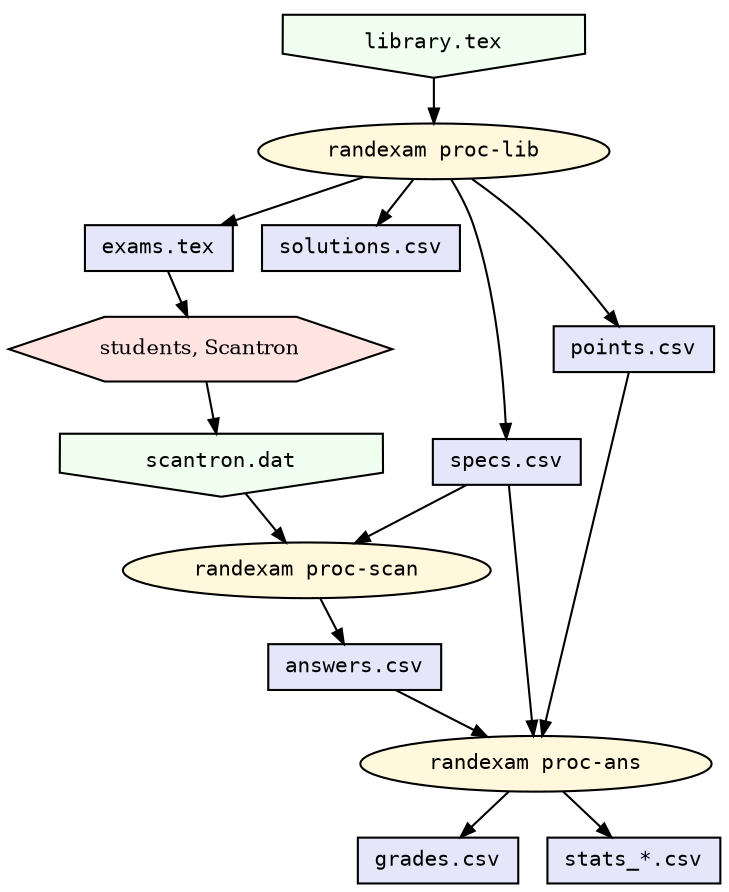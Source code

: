 digraph partmc_modules {
    rankdir = TB;
    node [fontsize = 10, height = 0.3, width = 0.5];
    graph [nodesep = 0.2, ranksep = 0.3];
    edge [arrowsize = 0.7];

    library [label="library.tex", fontname=Courier, shape=invhouse, style=filled, fillcolor=honeydew1];
    scantron [label="scantron.dat", fontname=Courier, shape=invhouse, style=filled, fillcolor=honeydew1];

    students [label="students, Scantron", shape=hexagon, style=filled, fillcolor=mistyrose1];

    exams [label="exams.tex", fontname=Courier, shape=box, style=filled, fillcolor=lavender];
    solutions [label="solutions.csv", fontname=Courier, shape=box, style=filled, fillcolor=lavender];
    specs [label="specs.csv", fontname=Courier, shape=box, style=filled, fillcolor=lavender];
    points [label="points.csv", fontname=Courier, shape=box, style=filled, fillcolor=lavender];
    answers [label="answers.csv", fontname=Courier, shape=box, style=filled, fillcolor=lavender];
    grades [label="grades.csv", fontname=Courier, shape=box, style=filled, fillcolor=lavender];
    stats [label="stats_*.csv", fontname=Courier, shape=box, style=filled, fillcolor=lavender];

    proc_lib [label="randexam proc-lib", fontname=Courier, shape=ellipse, style=filled, fillcolor=cornsilk1];
    proc_scan [label="randexam proc-scan", fontname=Courier, shape=ellipse, style=filled, fillcolor=cornsilk1];
    proc_ans [label="randexam proc-ans", fontname=Courier, shape=ellipse, style=filled, fillcolor=cornsilk1];

    library -> proc_lib
    proc_lib -> { solutions; exams; specs; points }
    exams -> students
    students -> scantron
    { scantron; specs } -> proc_scan
    proc_scan -> answers
    { specs ; answers; points } -> proc_ans
    proc_ans -> { grades; stats }
}

